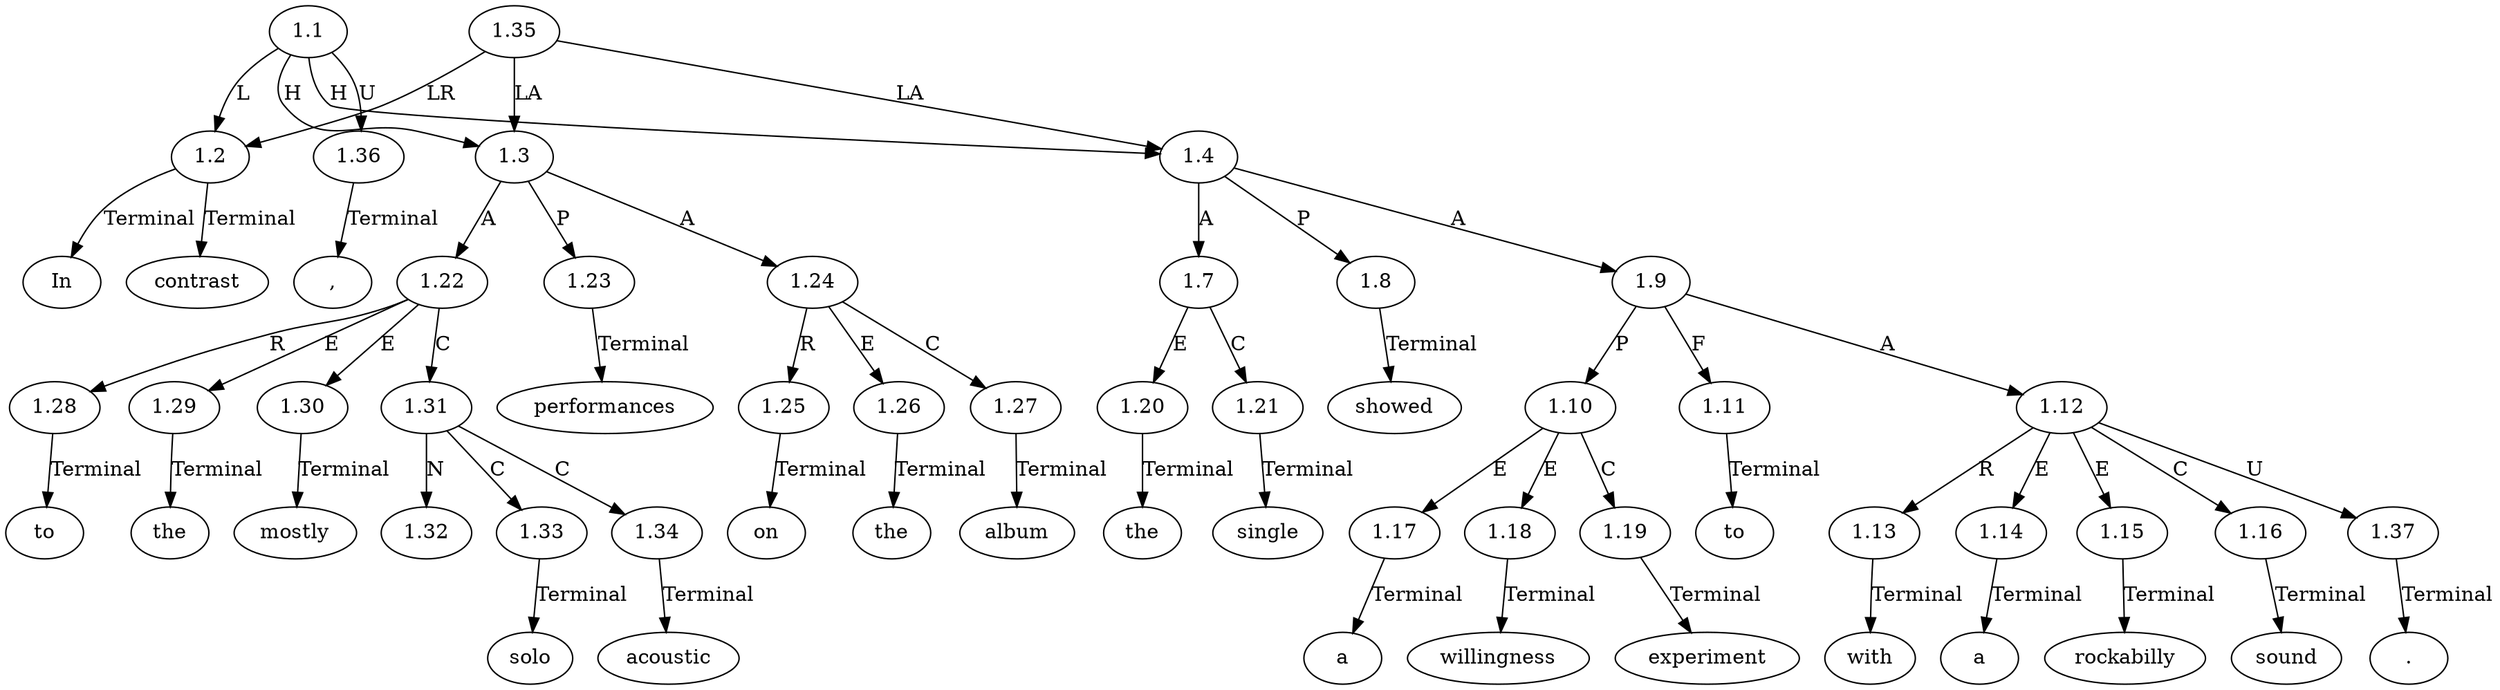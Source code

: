 // Graph
digraph {
	0.1 [label=In ordering=out]
	0.10 [label=the ordering=out]
	0.11 [label=album ordering=out]
	0.12 [label="," ordering=out]
	0.13 [label=the ordering=out]
	0.14 [label=single ordering=out]
	0.15 [label=showed ordering=out]
	0.16 [label=a ordering=out]
	0.17 [label=willingness ordering=out]
	0.18 [label=to ordering=out]
	0.19 [label=experiment ordering=out]
	0.2 [label=contrast ordering=out]
	0.20 [label=with ordering=out]
	0.21 [label=a ordering=out]
	0.22 [label=rockabilly ordering=out]
	0.23 [label=sound ordering=out]
	0.24 [label="." ordering=out]
	0.3 [label=to ordering=out]
	0.4 [label=the ordering=out]
	0.5 [label=mostly ordering=out]
	0.6 [label=solo ordering=out]
	0.7 [label=acoustic ordering=out]
	0.8 [label=performances ordering=out]
	0.9 [label=on ordering=out]
	1.1 [label=1.1 ordering=out]
	1.2 [label=1.2 ordering=out]
	1.3 [label=1.3 ordering=out]
	1.4 [label=1.4 ordering=out]
	1.7 [label=1.7 ordering=out]
	1.8 [label=1.8 ordering=out]
	1.9 [label=1.9 ordering=out]
	1.10 [label=1.10 ordering=out]
	1.11 [label=1.11 ordering=out]
	1.12 [label=1.12 ordering=out]
	1.13 [label=1.13 ordering=out]
	1.14 [label=1.14 ordering=out]
	1.15 [label=1.15 ordering=out]
	1.16 [label=1.16 ordering=out]
	1.17 [label=1.17 ordering=out]
	1.18 [label=1.18 ordering=out]
	1.19 [label=1.19 ordering=out]
	1.20 [label=1.20 ordering=out]
	1.21 [label=1.21 ordering=out]
	1.22 [label=1.22 ordering=out]
	1.23 [label=1.23 ordering=out]
	1.24 [label=1.24 ordering=out]
	1.25 [label=1.25 ordering=out]
	1.26 [label=1.26 ordering=out]
	1.27 [label=1.27 ordering=out]
	1.28 [label=1.28 ordering=out]
	1.29 [label=1.29 ordering=out]
	1.30 [label=1.30 ordering=out]
	1.31 [label=1.31 ordering=out]
	1.32 [label=1.32 ordering=out]
	1.33 [label=1.33 ordering=out]
	1.34 [label=1.34 ordering=out]
	1.35 [label=1.35 ordering=out]
	1.36 [label=1.36 ordering=out]
	1.37 [label=1.37 ordering=out]
	1.1 -> 1.2 [label=L ordering=out]
	1.1 -> 1.3 [label=H ordering=out]
	1.1 -> 1.4 [label=H ordering=out]
	1.1 -> 1.36 [label=U ordering=out]
	1.2 -> 0.1 [label=Terminal ordering=out]
	1.2 -> 0.2 [label=Terminal ordering=out]
	1.3 -> 1.22 [label=A ordering=out]
	1.3 -> 1.23 [label=P ordering=out]
	1.3 -> 1.24 [label=A ordering=out]
	1.4 -> 1.7 [label=A ordering=out]
	1.4 -> 1.8 [label=P ordering=out]
	1.4 -> 1.9 [label=A ordering=out]
	1.7 -> 1.20 [label=E ordering=out]
	1.7 -> 1.21 [label=C ordering=out]
	1.8 -> 0.15 [label=Terminal ordering=out]
	1.9 -> 1.10 [label=P ordering=out]
	1.9 -> 1.11 [label=F ordering=out]
	1.9 -> 1.12 [label=A ordering=out]
	1.10 -> 1.17 [label=E ordering=out]
	1.10 -> 1.18 [label=E ordering=out]
	1.10 -> 1.19 [label=C ordering=out]
	1.11 -> 0.18 [label=Terminal ordering=out]
	1.12 -> 1.13 [label=R ordering=out]
	1.12 -> 1.14 [label=E ordering=out]
	1.12 -> 1.15 [label=E ordering=out]
	1.12 -> 1.16 [label=C ordering=out]
	1.12 -> 1.37 [label=U ordering=out]
	1.13 -> 0.20 [label=Terminal ordering=out]
	1.14 -> 0.21 [label=Terminal ordering=out]
	1.15 -> 0.22 [label=Terminal ordering=out]
	1.16 -> 0.23 [label=Terminal ordering=out]
	1.17 -> 0.16 [label=Terminal ordering=out]
	1.18 -> 0.17 [label=Terminal ordering=out]
	1.19 -> 0.19 [label=Terminal ordering=out]
	1.20 -> 0.13 [label=Terminal ordering=out]
	1.21 -> 0.14 [label=Terminal ordering=out]
	1.22 -> 1.28 [label=R ordering=out]
	1.22 -> 1.29 [label=E ordering=out]
	1.22 -> 1.30 [label=E ordering=out]
	1.22 -> 1.31 [label=C ordering=out]
	1.23 -> 0.8 [label=Terminal ordering=out]
	1.24 -> 1.25 [label=R ordering=out]
	1.24 -> 1.26 [label=E ordering=out]
	1.24 -> 1.27 [label=C ordering=out]
	1.25 -> 0.9 [label=Terminal ordering=out]
	1.26 -> 0.10 [label=Terminal ordering=out]
	1.27 -> 0.11 [label=Terminal ordering=out]
	1.28 -> 0.3 [label=Terminal ordering=out]
	1.29 -> 0.4 [label=Terminal ordering=out]
	1.30 -> 0.5 [label=Terminal ordering=out]
	1.31 -> 1.32 [label=N ordering=out]
	1.31 -> 1.33 [label=C ordering=out]
	1.31 -> 1.34 [label=C ordering=out]
	1.33 -> 0.6 [label=Terminal ordering=out]
	1.34 -> 0.7 [label=Terminal ordering=out]
	1.35 -> 1.2 [label=LR ordering=out]
	1.35 -> 1.3 [label=LA ordering=out]
	1.35 -> 1.4 [label=LA ordering=out]
	1.36 -> 0.12 [label=Terminal ordering=out]
	1.37 -> 0.24 [label=Terminal ordering=out]
}
